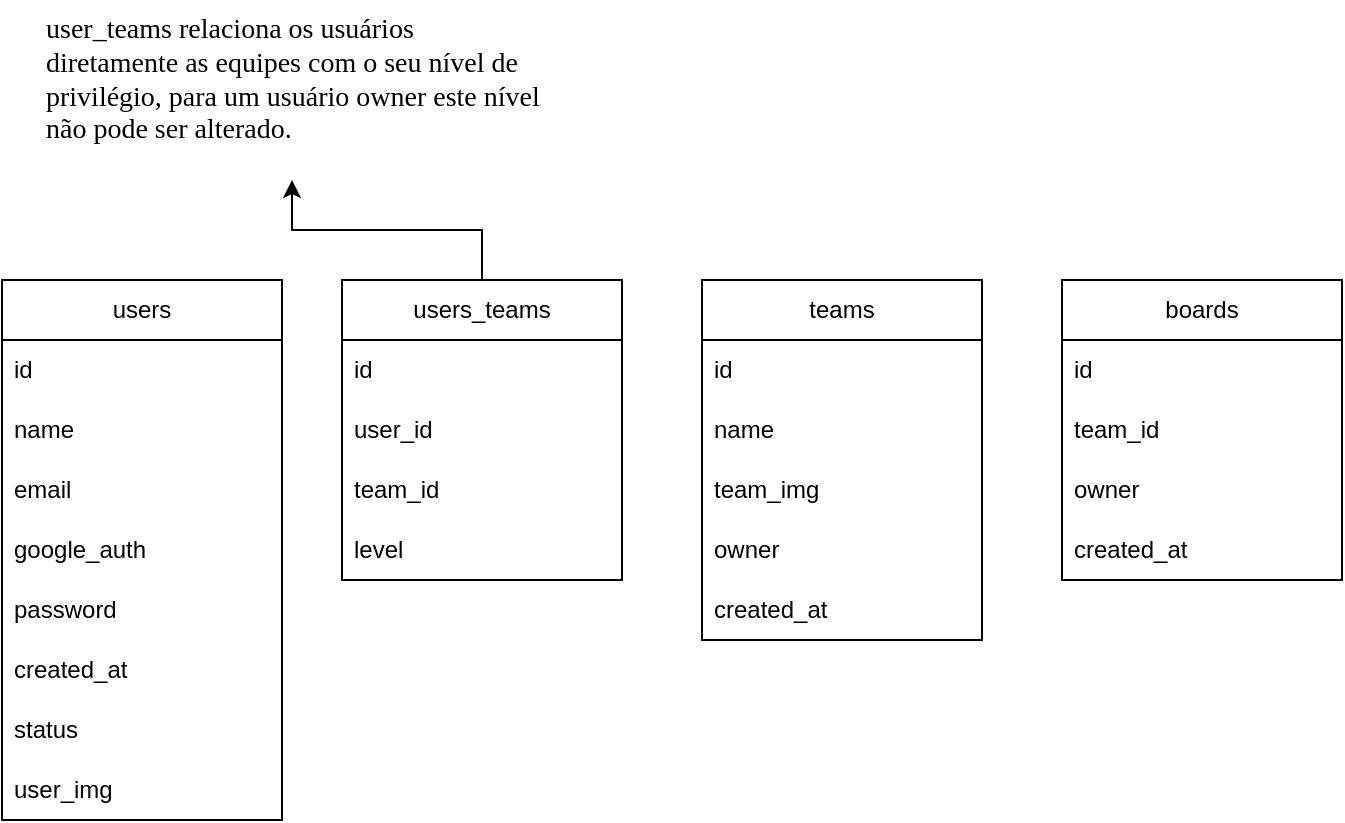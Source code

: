 <mxfile version="26.2.14">
  <diagram name="Page-1" id="ggtlkyv5bTbXY2nzp9xU">
    <mxGraphModel dx="1160" dy="1629" grid="1" gridSize="10" guides="1" tooltips="1" connect="1" arrows="1" fold="1" page="1" pageScale="1" pageWidth="850" pageHeight="1100" math="0" shadow="0">
      <root>
        <mxCell id="0" />
        <mxCell id="1" parent="0" />
        <mxCell id="EKhXJlCz1peDGPsLYi-Q-1" value="users" style="swimlane;fontStyle=0;childLayout=stackLayout;horizontal=1;startSize=30;horizontalStack=0;resizeParent=1;resizeParentMax=0;resizeLast=0;collapsible=1;marginBottom=0;whiteSpace=wrap;html=1;" vertex="1" parent="1">
          <mxGeometry x="-330" y="30" width="140" height="270" as="geometry" />
        </mxCell>
        <mxCell id="EKhXJlCz1peDGPsLYi-Q-2" value="id" style="text;strokeColor=none;fillColor=none;align=left;verticalAlign=middle;spacingLeft=4;spacingRight=4;overflow=hidden;points=[[0,0.5],[1,0.5]];portConstraint=eastwest;rotatable=0;whiteSpace=wrap;html=1;" vertex="1" parent="EKhXJlCz1peDGPsLYi-Q-1">
          <mxGeometry y="30" width="140" height="30" as="geometry" />
        </mxCell>
        <mxCell id="EKhXJlCz1peDGPsLYi-Q-3" value="name" style="text;strokeColor=none;fillColor=none;align=left;verticalAlign=middle;spacingLeft=4;spacingRight=4;overflow=hidden;points=[[0,0.5],[1,0.5]];portConstraint=eastwest;rotatable=0;whiteSpace=wrap;html=1;" vertex="1" parent="EKhXJlCz1peDGPsLYi-Q-1">
          <mxGeometry y="60" width="140" height="30" as="geometry" />
        </mxCell>
        <mxCell id="EKhXJlCz1peDGPsLYi-Q-4" value="email" style="text;strokeColor=none;fillColor=none;align=left;verticalAlign=middle;spacingLeft=4;spacingRight=4;overflow=hidden;points=[[0,0.5],[1,0.5]];portConstraint=eastwest;rotatable=0;whiteSpace=wrap;html=1;" vertex="1" parent="EKhXJlCz1peDGPsLYi-Q-1">
          <mxGeometry y="90" width="140" height="30" as="geometry" />
        </mxCell>
        <mxCell id="EKhXJlCz1peDGPsLYi-Q-5" value="google_auth" style="text;strokeColor=none;fillColor=none;align=left;verticalAlign=middle;spacingLeft=4;spacingRight=4;overflow=hidden;points=[[0,0.5],[1,0.5]];portConstraint=eastwest;rotatable=0;whiteSpace=wrap;html=1;" vertex="1" parent="EKhXJlCz1peDGPsLYi-Q-1">
          <mxGeometry y="120" width="140" height="30" as="geometry" />
        </mxCell>
        <mxCell id="EKhXJlCz1peDGPsLYi-Q-6" value="password" style="text;strokeColor=none;fillColor=none;align=left;verticalAlign=middle;spacingLeft=4;spacingRight=4;overflow=hidden;points=[[0,0.5],[1,0.5]];portConstraint=eastwest;rotatable=0;whiteSpace=wrap;html=1;" vertex="1" parent="EKhXJlCz1peDGPsLYi-Q-1">
          <mxGeometry y="150" width="140" height="30" as="geometry" />
        </mxCell>
        <mxCell id="EKhXJlCz1peDGPsLYi-Q-7" value="created_at" style="text;strokeColor=none;fillColor=none;align=left;verticalAlign=middle;spacingLeft=4;spacingRight=4;overflow=hidden;points=[[0,0.5],[1,0.5]];portConstraint=eastwest;rotatable=0;whiteSpace=wrap;html=1;" vertex="1" parent="EKhXJlCz1peDGPsLYi-Q-1">
          <mxGeometry y="180" width="140" height="30" as="geometry" />
        </mxCell>
        <mxCell id="EKhXJlCz1peDGPsLYi-Q-8" value="status" style="text;strokeColor=none;fillColor=none;align=left;verticalAlign=middle;spacingLeft=4;spacingRight=4;overflow=hidden;points=[[0,0.5],[1,0.5]];portConstraint=eastwest;rotatable=0;whiteSpace=wrap;html=1;" vertex="1" parent="EKhXJlCz1peDGPsLYi-Q-1">
          <mxGeometry y="210" width="140" height="30" as="geometry" />
        </mxCell>
        <mxCell id="EKhXJlCz1peDGPsLYi-Q-9" value="user_img" style="text;strokeColor=none;fillColor=none;align=left;verticalAlign=middle;spacingLeft=4;spacingRight=4;overflow=hidden;points=[[0,0.5],[1,0.5]];portConstraint=eastwest;rotatable=0;whiteSpace=wrap;html=1;" vertex="1" parent="EKhXJlCz1peDGPsLYi-Q-1">
          <mxGeometry y="240" width="140" height="30" as="geometry" />
        </mxCell>
        <mxCell id="EKhXJlCz1peDGPsLYi-Q-10" value="teams" style="swimlane;fontStyle=0;childLayout=stackLayout;horizontal=1;startSize=30;horizontalStack=0;resizeParent=1;resizeParentMax=0;resizeLast=0;collapsible=1;marginBottom=0;whiteSpace=wrap;html=1;" vertex="1" parent="1">
          <mxGeometry x="20" y="30" width="140" height="180" as="geometry" />
        </mxCell>
        <mxCell id="EKhXJlCz1peDGPsLYi-Q-11" value="id" style="text;strokeColor=none;fillColor=none;align=left;verticalAlign=middle;spacingLeft=4;spacingRight=4;overflow=hidden;points=[[0,0.5],[1,0.5]];portConstraint=eastwest;rotatable=0;whiteSpace=wrap;html=1;" vertex="1" parent="EKhXJlCz1peDGPsLYi-Q-10">
          <mxGeometry y="30" width="140" height="30" as="geometry" />
        </mxCell>
        <mxCell id="EKhXJlCz1peDGPsLYi-Q-12" value="name" style="text;strokeColor=none;fillColor=none;align=left;verticalAlign=middle;spacingLeft=4;spacingRight=4;overflow=hidden;points=[[0,0.5],[1,0.5]];portConstraint=eastwest;rotatable=0;whiteSpace=wrap;html=1;" vertex="1" parent="EKhXJlCz1peDGPsLYi-Q-10">
          <mxGeometry y="60" width="140" height="30" as="geometry" />
        </mxCell>
        <mxCell id="EKhXJlCz1peDGPsLYi-Q-13" value="team_img" style="text;strokeColor=none;fillColor=none;align=left;verticalAlign=middle;spacingLeft=4;spacingRight=4;overflow=hidden;points=[[0,0.5],[1,0.5]];portConstraint=eastwest;rotatable=0;whiteSpace=wrap;html=1;" vertex="1" parent="EKhXJlCz1peDGPsLYi-Q-10">
          <mxGeometry y="90" width="140" height="30" as="geometry" />
        </mxCell>
        <mxCell id="EKhXJlCz1peDGPsLYi-Q-14" value="owner" style="text;strokeColor=none;fillColor=none;align=left;verticalAlign=middle;spacingLeft=4;spacingRight=4;overflow=hidden;points=[[0,0.5],[1,0.5]];portConstraint=eastwest;rotatable=0;whiteSpace=wrap;html=1;" vertex="1" parent="EKhXJlCz1peDGPsLYi-Q-10">
          <mxGeometry y="120" width="140" height="30" as="geometry" />
        </mxCell>
        <mxCell id="EKhXJlCz1peDGPsLYi-Q-15" value="created_at" style="text;strokeColor=none;fillColor=none;align=left;verticalAlign=middle;spacingLeft=4;spacingRight=4;overflow=hidden;points=[[0,0.5],[1,0.5]];portConstraint=eastwest;rotatable=0;whiteSpace=wrap;html=1;" vertex="1" parent="EKhXJlCz1peDGPsLYi-Q-10">
          <mxGeometry y="150" width="140" height="30" as="geometry" />
        </mxCell>
        <mxCell id="EKhXJlCz1peDGPsLYi-Q-39" value="" style="edgeStyle=orthogonalEdgeStyle;rounded=0;orthogonalLoop=1;jettySize=auto;html=1;" edge="1" parent="1" source="EKhXJlCz1peDGPsLYi-Q-16" target="EKhXJlCz1peDGPsLYi-Q-32">
          <mxGeometry relative="1" as="geometry" />
        </mxCell>
        <mxCell id="EKhXJlCz1peDGPsLYi-Q-16" value="users_teams" style="swimlane;fontStyle=0;childLayout=stackLayout;horizontal=1;startSize=30;horizontalStack=0;resizeParent=1;resizeParentMax=0;resizeLast=0;collapsible=1;marginBottom=0;whiteSpace=wrap;html=1;" vertex="1" parent="1">
          <mxGeometry x="-160" y="30" width="140" height="150" as="geometry">
            <mxRectangle x="-170" y="40" width="110" height="30" as="alternateBounds" />
          </mxGeometry>
        </mxCell>
        <mxCell id="EKhXJlCz1peDGPsLYi-Q-17" value="id" style="text;strokeColor=none;fillColor=none;align=left;verticalAlign=middle;spacingLeft=4;spacingRight=4;overflow=hidden;points=[[0,0.5],[1,0.5]];portConstraint=eastwest;rotatable=0;whiteSpace=wrap;html=1;" vertex="1" parent="EKhXJlCz1peDGPsLYi-Q-16">
          <mxGeometry y="30" width="140" height="30" as="geometry" />
        </mxCell>
        <mxCell id="EKhXJlCz1peDGPsLYi-Q-18" value="user_id" style="text;strokeColor=none;fillColor=none;align=left;verticalAlign=middle;spacingLeft=4;spacingRight=4;overflow=hidden;points=[[0,0.5],[1,0.5]];portConstraint=eastwest;rotatable=0;whiteSpace=wrap;html=1;" vertex="1" parent="EKhXJlCz1peDGPsLYi-Q-16">
          <mxGeometry y="60" width="140" height="30" as="geometry" />
        </mxCell>
        <mxCell id="EKhXJlCz1peDGPsLYi-Q-19" value="team_id" style="text;strokeColor=none;fillColor=none;align=left;verticalAlign=middle;spacingLeft=4;spacingRight=4;overflow=hidden;points=[[0,0.5],[1,0.5]];portConstraint=eastwest;rotatable=0;whiteSpace=wrap;html=1;" vertex="1" parent="EKhXJlCz1peDGPsLYi-Q-16">
          <mxGeometry y="90" width="140" height="30" as="geometry" />
        </mxCell>
        <mxCell id="EKhXJlCz1peDGPsLYi-Q-37" value="level" style="text;strokeColor=none;fillColor=none;align=left;verticalAlign=middle;spacingLeft=4;spacingRight=4;overflow=hidden;points=[[0,0.5],[1,0.5]];portConstraint=eastwest;rotatable=0;whiteSpace=wrap;html=1;" vertex="1" parent="EKhXJlCz1peDGPsLYi-Q-16">
          <mxGeometry y="120" width="140" height="30" as="geometry" />
        </mxCell>
        <mxCell id="EKhXJlCz1peDGPsLYi-Q-21" value="boards" style="swimlane;fontStyle=0;childLayout=stackLayout;horizontal=1;startSize=30;horizontalStack=0;resizeParent=1;resizeParentMax=0;resizeLast=0;collapsible=1;marginBottom=0;whiteSpace=wrap;html=1;" vertex="1" parent="1">
          <mxGeometry x="200" y="30" width="140" height="150" as="geometry" />
        </mxCell>
        <mxCell id="EKhXJlCz1peDGPsLYi-Q-22" value="id" style="text;strokeColor=none;fillColor=none;align=left;verticalAlign=middle;spacingLeft=4;spacingRight=4;overflow=hidden;points=[[0,0.5],[1,0.5]];portConstraint=eastwest;rotatable=0;whiteSpace=wrap;html=1;" vertex="1" parent="EKhXJlCz1peDGPsLYi-Q-21">
          <mxGeometry y="30" width="140" height="30" as="geometry" />
        </mxCell>
        <mxCell id="EKhXJlCz1peDGPsLYi-Q-23" value="team_id" style="text;strokeColor=none;fillColor=none;align=left;verticalAlign=middle;spacingLeft=4;spacingRight=4;overflow=hidden;points=[[0,0.5],[1,0.5]];portConstraint=eastwest;rotatable=0;whiteSpace=wrap;html=1;" vertex="1" parent="EKhXJlCz1peDGPsLYi-Q-21">
          <mxGeometry y="60" width="140" height="30" as="geometry" />
        </mxCell>
        <mxCell id="EKhXJlCz1peDGPsLYi-Q-24" value="owner" style="text;strokeColor=none;fillColor=none;align=left;verticalAlign=middle;spacingLeft=4;spacingRight=4;overflow=hidden;points=[[0,0.5],[1,0.5]];portConstraint=eastwest;rotatable=0;whiteSpace=wrap;html=1;" vertex="1" parent="EKhXJlCz1peDGPsLYi-Q-21">
          <mxGeometry y="90" width="140" height="30" as="geometry" />
        </mxCell>
        <mxCell id="EKhXJlCz1peDGPsLYi-Q-25" value="created_at" style="text;strokeColor=none;fillColor=none;align=left;verticalAlign=middle;spacingLeft=4;spacingRight=4;overflow=hidden;points=[[0,0.5],[1,0.5]];portConstraint=eastwest;rotatable=0;whiteSpace=wrap;html=1;" vertex="1" parent="EKhXJlCz1peDGPsLYi-Q-21">
          <mxGeometry y="120" width="140" height="30" as="geometry" />
        </mxCell>
        <mxCell id="EKhXJlCz1peDGPsLYi-Q-32" value="&lt;font face=&quot;Garamond&quot;&gt;&lt;span style=&quot;font-size: 14px;&quot;&gt;user_teams relaciona os usuários diretamente as equipes com o seu nível de privilégio, para um usuário owner este nível não pode ser alterado.&lt;/span&gt;&lt;/font&gt;" style="text;html=1;align=left;verticalAlign=top;whiteSpace=wrap;rounded=0;" vertex="1" parent="1">
          <mxGeometry x="-310" y="-110" width="250" height="90" as="geometry" />
        </mxCell>
      </root>
    </mxGraphModel>
  </diagram>
</mxfile>
